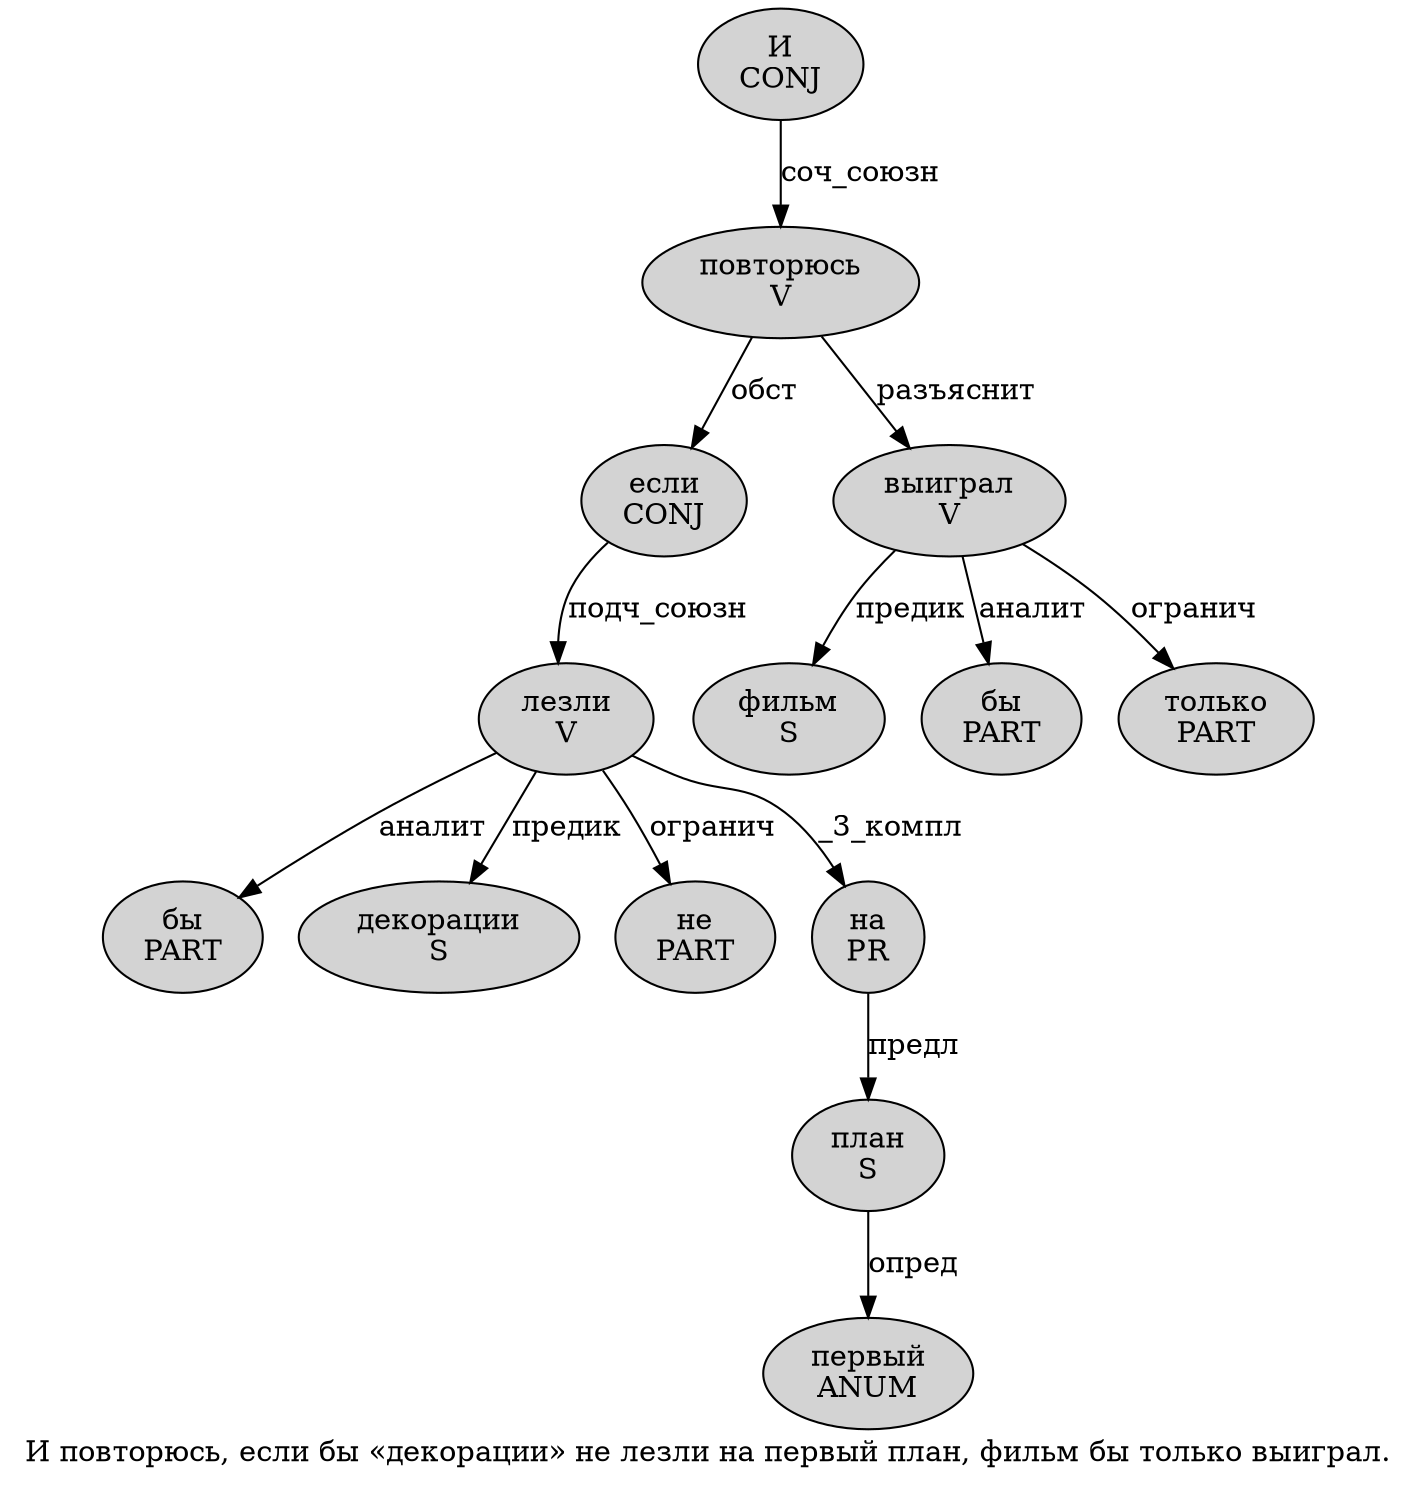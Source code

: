 digraph SENTENCE_4653 {
	graph [label="И повторюсь, если бы «декорации» не лезли на первый план, фильм бы только выиграл."]
	node [style=filled]
		0 [label="И
CONJ" color="" fillcolor=lightgray penwidth=1 shape=ellipse]
		1 [label="повторюсь
V" color="" fillcolor=lightgray penwidth=1 shape=ellipse]
		3 [label="если
CONJ" color="" fillcolor=lightgray penwidth=1 shape=ellipse]
		4 [label="бы
PART" color="" fillcolor=lightgray penwidth=1 shape=ellipse]
		6 [label="декорации
S" color="" fillcolor=lightgray penwidth=1 shape=ellipse]
		8 [label="не
PART" color="" fillcolor=lightgray penwidth=1 shape=ellipse]
		9 [label="лезли
V" color="" fillcolor=lightgray penwidth=1 shape=ellipse]
		10 [label="на
PR" color="" fillcolor=lightgray penwidth=1 shape=ellipse]
		11 [label="первый
ANUM" color="" fillcolor=lightgray penwidth=1 shape=ellipse]
		12 [label="план
S" color="" fillcolor=lightgray penwidth=1 shape=ellipse]
		14 [label="фильм
S" color="" fillcolor=lightgray penwidth=1 shape=ellipse]
		15 [label="бы
PART" color="" fillcolor=lightgray penwidth=1 shape=ellipse]
		16 [label="только
PART" color="" fillcolor=lightgray penwidth=1 shape=ellipse]
		17 [label="выиграл
V" color="" fillcolor=lightgray penwidth=1 shape=ellipse]
			0 -> 1 [label="соч_союзн"]
			9 -> 4 [label="аналит"]
			9 -> 6 [label="предик"]
			9 -> 8 [label="огранич"]
			9 -> 10 [label="_3_компл"]
			17 -> 14 [label="предик"]
			17 -> 15 [label="аналит"]
			17 -> 16 [label="огранич"]
			3 -> 9 [label="подч_союзн"]
			10 -> 12 [label="предл"]
			12 -> 11 [label="опред"]
			1 -> 3 [label="обст"]
			1 -> 17 [label="разъяснит"]
}